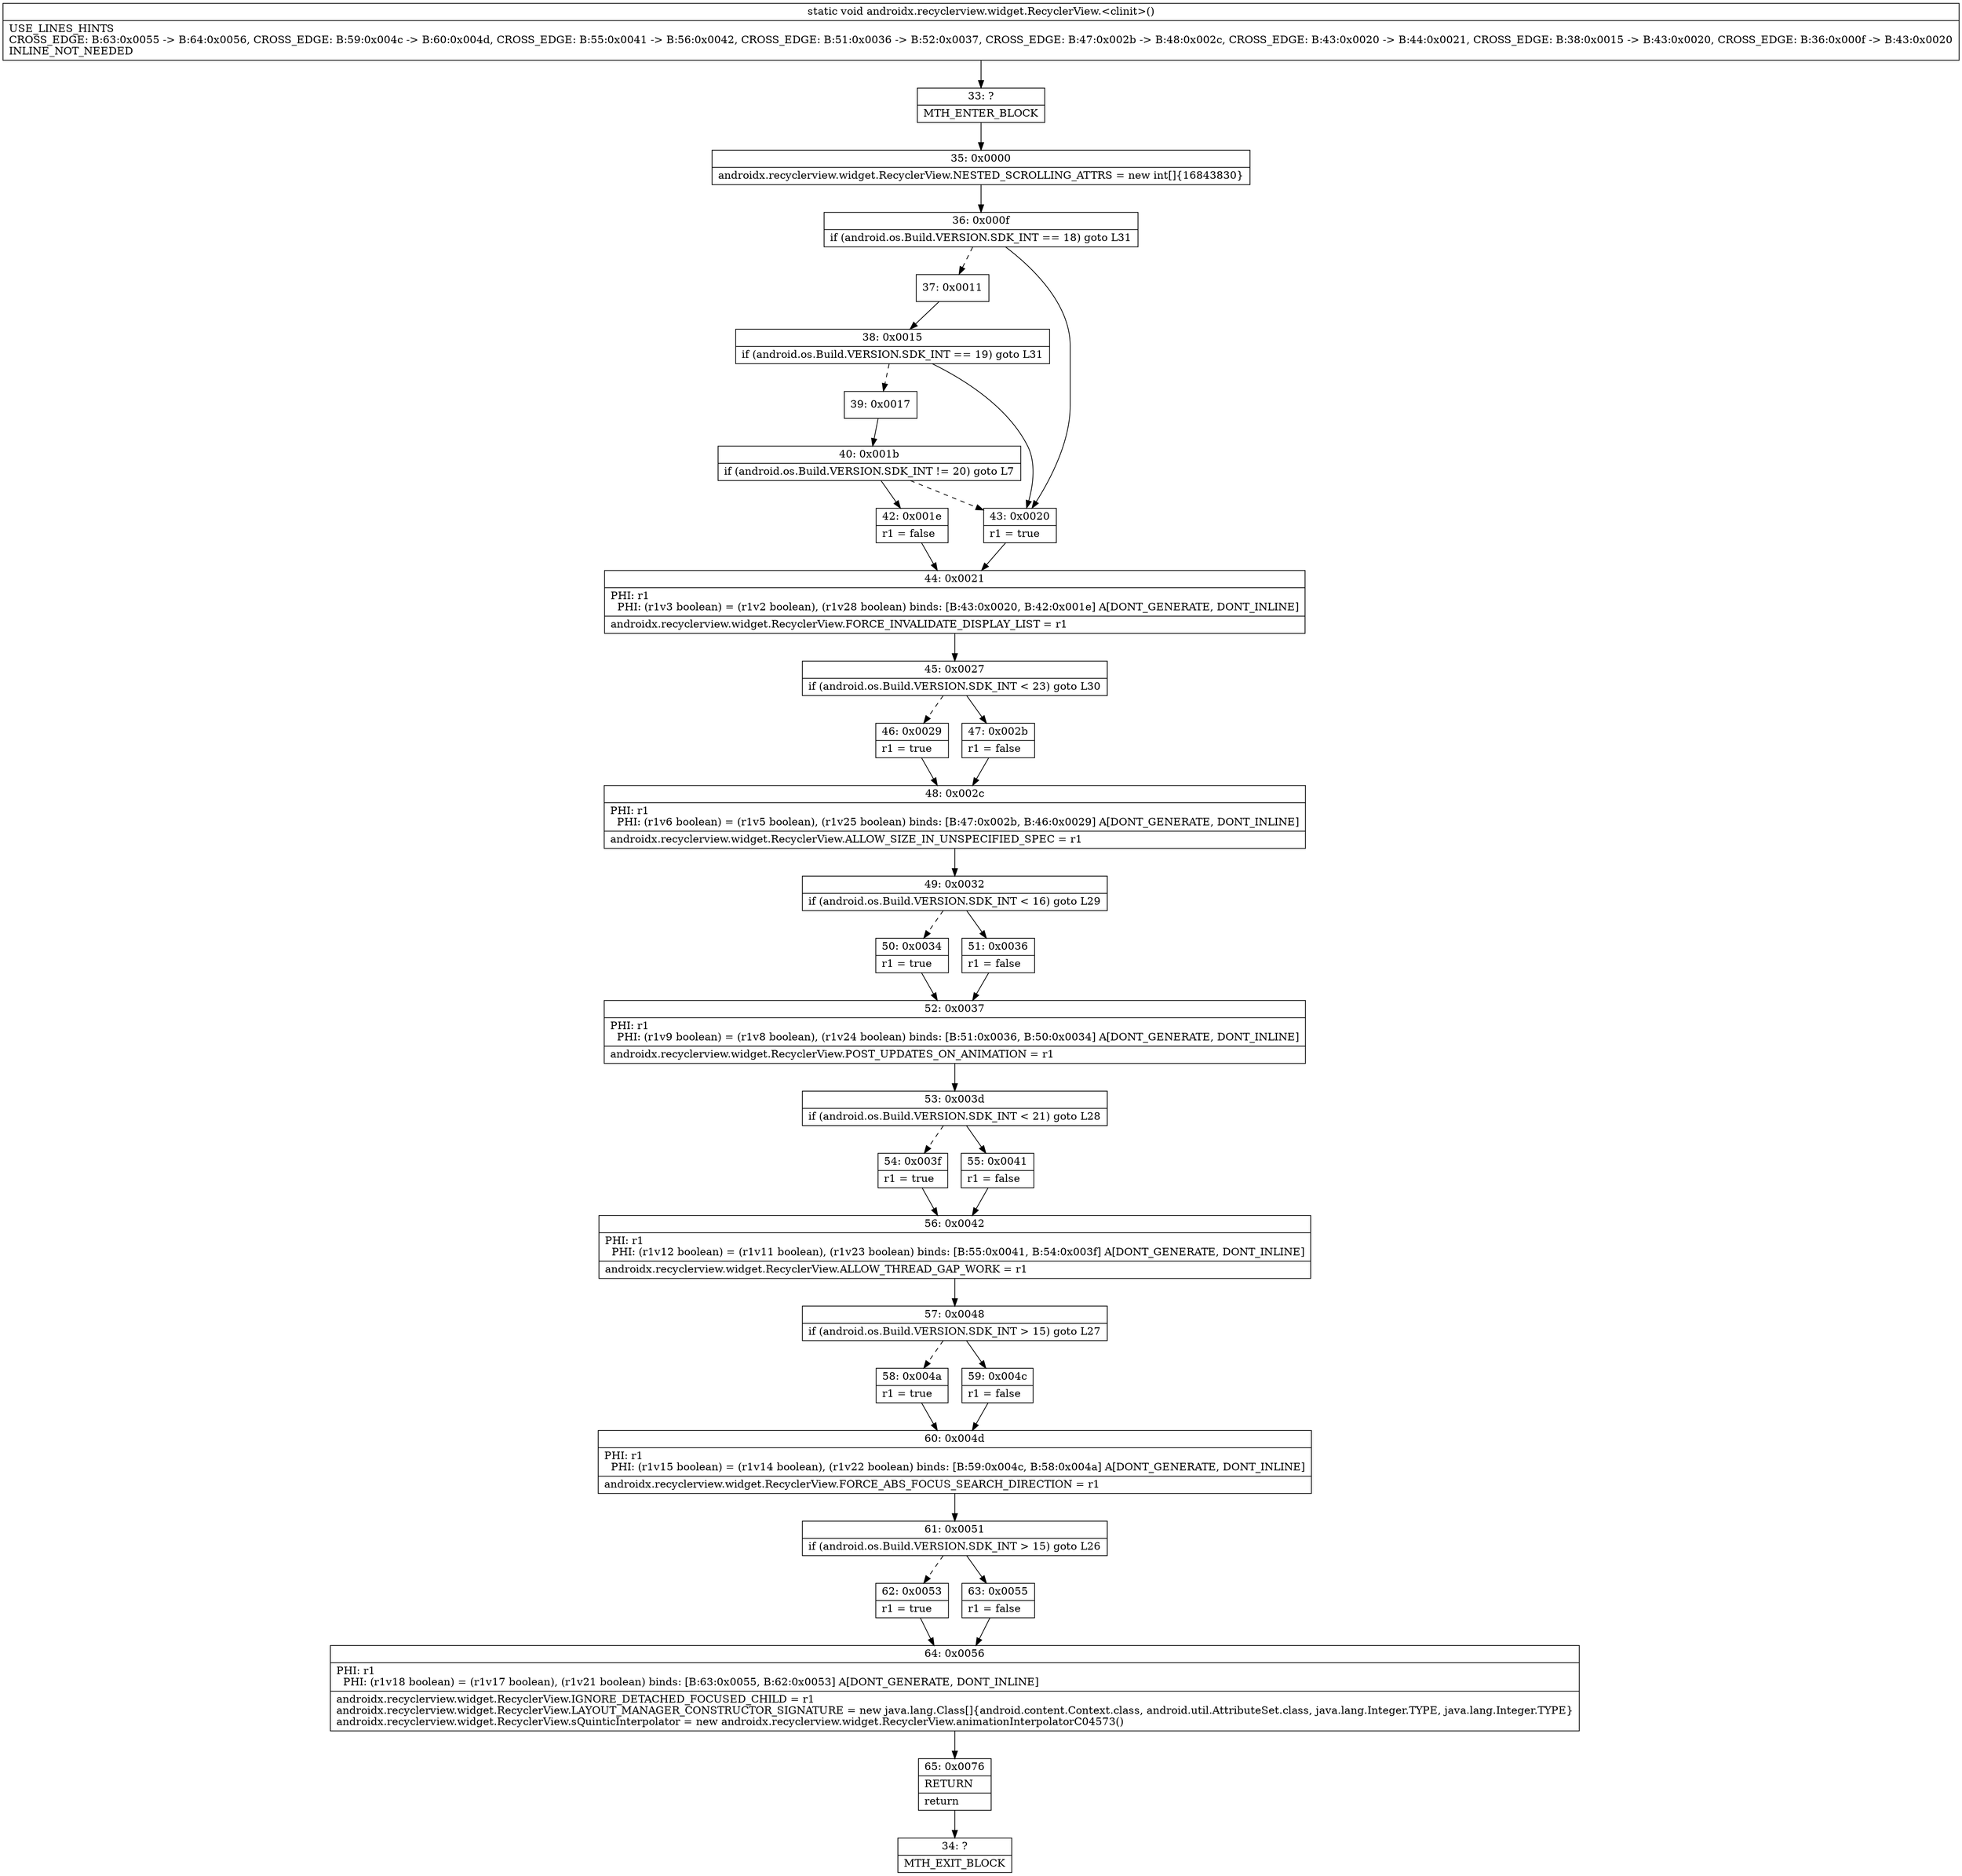 digraph "CFG forandroidx.recyclerview.widget.RecyclerView.\<clinit\>()V" {
Node_33 [shape=record,label="{33\:\ ?|MTH_ENTER_BLOCK\l}"];
Node_35 [shape=record,label="{35\:\ 0x0000|androidx.recyclerview.widget.RecyclerView.NESTED_SCROLLING_ATTRS = new int[]\{16843830\}\l}"];
Node_36 [shape=record,label="{36\:\ 0x000f|if (android.os.Build.VERSION.SDK_INT == 18) goto L31\l}"];
Node_37 [shape=record,label="{37\:\ 0x0011}"];
Node_38 [shape=record,label="{38\:\ 0x0015|if (android.os.Build.VERSION.SDK_INT == 19) goto L31\l}"];
Node_39 [shape=record,label="{39\:\ 0x0017}"];
Node_40 [shape=record,label="{40\:\ 0x001b|if (android.os.Build.VERSION.SDK_INT != 20) goto L7\l}"];
Node_42 [shape=record,label="{42\:\ 0x001e|r1 = false\l}"];
Node_44 [shape=record,label="{44\:\ 0x0021|PHI: r1 \l  PHI: (r1v3 boolean) = (r1v2 boolean), (r1v28 boolean) binds: [B:43:0x0020, B:42:0x001e] A[DONT_GENERATE, DONT_INLINE]\l|androidx.recyclerview.widget.RecyclerView.FORCE_INVALIDATE_DISPLAY_LIST = r1\l}"];
Node_45 [shape=record,label="{45\:\ 0x0027|if (android.os.Build.VERSION.SDK_INT \< 23) goto L30\l}"];
Node_46 [shape=record,label="{46\:\ 0x0029|r1 = true\l}"];
Node_48 [shape=record,label="{48\:\ 0x002c|PHI: r1 \l  PHI: (r1v6 boolean) = (r1v5 boolean), (r1v25 boolean) binds: [B:47:0x002b, B:46:0x0029] A[DONT_GENERATE, DONT_INLINE]\l|androidx.recyclerview.widget.RecyclerView.ALLOW_SIZE_IN_UNSPECIFIED_SPEC = r1\l}"];
Node_49 [shape=record,label="{49\:\ 0x0032|if (android.os.Build.VERSION.SDK_INT \< 16) goto L29\l}"];
Node_50 [shape=record,label="{50\:\ 0x0034|r1 = true\l}"];
Node_52 [shape=record,label="{52\:\ 0x0037|PHI: r1 \l  PHI: (r1v9 boolean) = (r1v8 boolean), (r1v24 boolean) binds: [B:51:0x0036, B:50:0x0034] A[DONT_GENERATE, DONT_INLINE]\l|androidx.recyclerview.widget.RecyclerView.POST_UPDATES_ON_ANIMATION = r1\l}"];
Node_53 [shape=record,label="{53\:\ 0x003d|if (android.os.Build.VERSION.SDK_INT \< 21) goto L28\l}"];
Node_54 [shape=record,label="{54\:\ 0x003f|r1 = true\l}"];
Node_56 [shape=record,label="{56\:\ 0x0042|PHI: r1 \l  PHI: (r1v12 boolean) = (r1v11 boolean), (r1v23 boolean) binds: [B:55:0x0041, B:54:0x003f] A[DONT_GENERATE, DONT_INLINE]\l|androidx.recyclerview.widget.RecyclerView.ALLOW_THREAD_GAP_WORK = r1\l}"];
Node_57 [shape=record,label="{57\:\ 0x0048|if (android.os.Build.VERSION.SDK_INT \> 15) goto L27\l}"];
Node_58 [shape=record,label="{58\:\ 0x004a|r1 = true\l}"];
Node_60 [shape=record,label="{60\:\ 0x004d|PHI: r1 \l  PHI: (r1v15 boolean) = (r1v14 boolean), (r1v22 boolean) binds: [B:59:0x004c, B:58:0x004a] A[DONT_GENERATE, DONT_INLINE]\l|androidx.recyclerview.widget.RecyclerView.FORCE_ABS_FOCUS_SEARCH_DIRECTION = r1\l}"];
Node_61 [shape=record,label="{61\:\ 0x0051|if (android.os.Build.VERSION.SDK_INT \> 15) goto L26\l}"];
Node_62 [shape=record,label="{62\:\ 0x0053|r1 = true\l}"];
Node_64 [shape=record,label="{64\:\ 0x0056|PHI: r1 \l  PHI: (r1v18 boolean) = (r1v17 boolean), (r1v21 boolean) binds: [B:63:0x0055, B:62:0x0053] A[DONT_GENERATE, DONT_INLINE]\l|androidx.recyclerview.widget.RecyclerView.IGNORE_DETACHED_FOCUSED_CHILD = r1\landroidx.recyclerview.widget.RecyclerView.LAYOUT_MANAGER_CONSTRUCTOR_SIGNATURE = new java.lang.Class[]\{android.content.Context.class, android.util.AttributeSet.class, java.lang.Integer.TYPE, java.lang.Integer.TYPE\}\landroidx.recyclerview.widget.RecyclerView.sQuinticInterpolator = new androidx.recyclerview.widget.RecyclerView.animationInterpolatorC04573()\l}"];
Node_65 [shape=record,label="{65\:\ 0x0076|RETURN\l|return\l}"];
Node_34 [shape=record,label="{34\:\ ?|MTH_EXIT_BLOCK\l}"];
Node_63 [shape=record,label="{63\:\ 0x0055|r1 = false\l}"];
Node_59 [shape=record,label="{59\:\ 0x004c|r1 = false\l}"];
Node_55 [shape=record,label="{55\:\ 0x0041|r1 = false\l}"];
Node_51 [shape=record,label="{51\:\ 0x0036|r1 = false\l}"];
Node_47 [shape=record,label="{47\:\ 0x002b|r1 = false\l}"];
Node_43 [shape=record,label="{43\:\ 0x0020|r1 = true\l}"];
MethodNode[shape=record,label="{static void androidx.recyclerview.widget.RecyclerView.\<clinit\>()  | USE_LINES_HINTS\lCROSS_EDGE: B:63:0x0055 \-\> B:64:0x0056, CROSS_EDGE: B:59:0x004c \-\> B:60:0x004d, CROSS_EDGE: B:55:0x0041 \-\> B:56:0x0042, CROSS_EDGE: B:51:0x0036 \-\> B:52:0x0037, CROSS_EDGE: B:47:0x002b \-\> B:48:0x002c, CROSS_EDGE: B:43:0x0020 \-\> B:44:0x0021, CROSS_EDGE: B:38:0x0015 \-\> B:43:0x0020, CROSS_EDGE: B:36:0x000f \-\> B:43:0x0020\lINLINE_NOT_NEEDED\l}"];
MethodNode -> Node_33;Node_33 -> Node_35;
Node_35 -> Node_36;
Node_36 -> Node_37[style=dashed];
Node_36 -> Node_43;
Node_37 -> Node_38;
Node_38 -> Node_39[style=dashed];
Node_38 -> Node_43;
Node_39 -> Node_40;
Node_40 -> Node_42;
Node_40 -> Node_43[style=dashed];
Node_42 -> Node_44;
Node_44 -> Node_45;
Node_45 -> Node_46[style=dashed];
Node_45 -> Node_47;
Node_46 -> Node_48;
Node_48 -> Node_49;
Node_49 -> Node_50[style=dashed];
Node_49 -> Node_51;
Node_50 -> Node_52;
Node_52 -> Node_53;
Node_53 -> Node_54[style=dashed];
Node_53 -> Node_55;
Node_54 -> Node_56;
Node_56 -> Node_57;
Node_57 -> Node_58[style=dashed];
Node_57 -> Node_59;
Node_58 -> Node_60;
Node_60 -> Node_61;
Node_61 -> Node_62[style=dashed];
Node_61 -> Node_63;
Node_62 -> Node_64;
Node_64 -> Node_65;
Node_65 -> Node_34;
Node_63 -> Node_64;
Node_59 -> Node_60;
Node_55 -> Node_56;
Node_51 -> Node_52;
Node_47 -> Node_48;
Node_43 -> Node_44;
}

